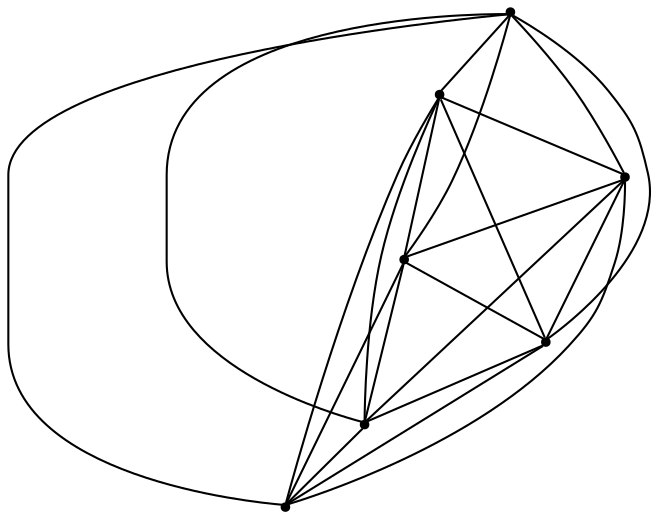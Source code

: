 graph {
  node [shape=point,comment="{\"directed\":false,\"doi\":\"10.1007/978-3-662-45803-7_16\",\"figure\":\"5 (1)\"}"]

  v0 [pos="1464.9103395836946,709.8576875365767"]
  v1 [pos="1206.911836453131,784.8969836995396"]
  v2 [pos="1286.6568283298507,850.5563678421322"]
  v3 [pos="1366.4018202065704,784.8969836995396"]
  v4 [pos="1333.5656470808624,709.8576875365767"]
  v5 [pos="1108.4033170760067,709.8576875365768"]
  v6 [pos="1239.7480095788392,709.8576875365767"]

  v0 -- v1 [id="-1",pos="1464.9103395836946,709.8576875365767 1479.0245954079228,734.9209121979944 1481.8974806101298,750.9793424414731 1481.8974806101298,767.1628330896287 1481.8974806101298,842.8024319173612 1420.565828871611,904.122041905184 1344.9112340726672,904.122041905184 1279.9018515411205,904.122041905184 1223.8406977514087,858.439753371948 1206.911836453131,784.8969836995396"]
  v1 -- v6 [id="-2",pos="1206.911836453131,784.8969836995396 1239.7480095788392,709.8576875365767 1239.7480095788392,709.8576875365767 1239.7480095788392,709.8576875365767"]
  v6 -- v3 [id="-3",pos="1239.7480095788392,709.8576875365767 1366.4018202065704,784.8969836995396 1366.4018202065704,784.8969836995396 1366.4018202065704,784.8969836995396"]
  v6 -- v4 [id="-4",pos="1239.7480095788392,709.8576875365767 1333.5656470808624,709.8576875365767 1333.5656470808624,709.8576875365767 1333.5656470808624,709.8576875365767"]
  v2 -- v1 [id="-5",pos="1286.6568283298507,850.5563678421322 1206.911836453131,784.8969836995396 1206.911836453131,784.8969836995396 1206.911836453131,784.8969836995396"]
  v2 -- v4 [id="-6",pos="1286.6568283298507,850.5563678421322 1333.5656470808624,709.8576875365767 1333.5656470808624,709.8576875365767 1333.5656470808624,709.8576875365767"]
  v2 -- v6 [id="-7",pos="1286.6568283298507,850.5563678421322 1239.7480095788392,709.8576875365767 1239.7480095788392,709.8576875365767 1239.7480095788392,709.8576875365767"]
  v2 -- v3 [id="-8",pos="1286.6568283298507,850.5563678421322 1366.4018202065704,784.8969836995396 1366.4018202065704,784.8969836995396 1366.4018202065704,784.8969836995396"]
  v4 -- v1 [id="-9",pos="1333.5656470808624,709.8576875365767 1206.911836453131,784.8969836995396 1206.911836453131,784.8969836995396 1206.911836453131,784.8969836995396"]
  v3 -- v1 [id="-10",pos="1366.4018202065704,784.8969836995396 1206.911836453131,784.8969836995396 1206.911836453131,784.8969836995396 1206.911836453131,784.8969836995396"]
  v3 -- v4 [id="-11",pos="1366.4018202065704,784.8969836995396 1333.5656470808624,709.8576875365767 1333.5656470808624,709.8576875365767 1333.5656470808624,709.8576875365767"]
  v3 -- v0 [id="-12",pos="1366.4018202065704,784.8969836995396 1464.9103395836946,709.8576875365767 1464.9103395836946,709.8576875365767 1464.9103395836946,709.8576875365767"]
  v0 -- v4 [id="-13",pos="1464.9103395836946,709.8576875365767 1333.5656470808624,709.8576875365767 1333.5656470808624,709.8576875365767 1333.5656470808624,709.8576875365767"]
  v5 -- v3 [id="-15",pos="1108.4033170760067,709.8576875365768 1097.2368957113758,734.9209121979944 1094.3640105091688,750.9793424414731 1094.3640105091688,767.1628330896287 1094.3640105091688,842.8024319173612 1155.6956622476876,904.122041905184 1231.3502570466314,904.122041905184 1296.359639578178,904.122041905184 1352.42079336789,858.439753371948 1366.4018202065704,784.8969836995396"]
  v5 -- v2 [id="-16",pos="1108.4033170760067,709.8576875365768 1123.293151378662,798.8210539439713 1192.7223768748831,855.7716920528399 1273.3763034638926,855.7716920528399 1274.3853825998938,855.7716920528399 1275.3944617358952,855.7633589333014 1286.6568283298507,850.5563678421322"]
  v4 -- v5 [id="-17",pos="1333.5656470808624,709.8576875365767 1300.5000452436523,670.3580011965091 1261.27600671728,652.8655110532146 1220.1129583706825,652.8655110532146 1178.9458380780127,652.8655110532146 1139.721672303326,670.3580011965091 1108.4033170760067,709.8576875365768"]
  v6 -- v5 [id="-21",pos="1239.7480095788392,709.8576875365767 1108.4033170760067,709.8576875365768 1108.4033170760067,709.8576875365768 1108.4033170760067,709.8576875365768"]
  v5 -- v1 [id="-14",pos="1108.4033170760067,709.8576875365768 1206.911836453131,784.8969836995396 1206.911836453131,784.8969836995396 1206.911836453131,784.8969836995396"]
  v5 -- v0 [id="-18",pos="1108.4033170760067,709.8576875365768 1150.3418166527167,644.7737339233371 1216.952364728816,611.7773158496713 1287.6157716298387,611.7773158496713 1356.1901429475408,611.7773158496713 1421.0702411912969,642.8560986438904 1464.9103395836946,709.8576875365767"]
  v0 -- v2 [id="-19",pos="1464.9103395836946,709.8576875365767 1452.9683397406366,798.8210539439713 1383.5391142444155,855.7716920528399 1302.885187655406,855.7716920528399 1301.8761085194049,855.7716920528399 1300.8670293834036,855.7633589333014 1286.6568283298507,850.5563678421322"]
  v0 -- v6 [id="-20",pos="1464.9103395836946,709.8576875365767 1436.3396572168642,667.5648158611245 1395.1850072590405,648.2213553946914 1351.77869837164,648.2213553946914 1310.5323023788783,648.2213553946914 1271.2165178175685,665.6888461793704 1239.7480095788392,709.8576875365767"]
}